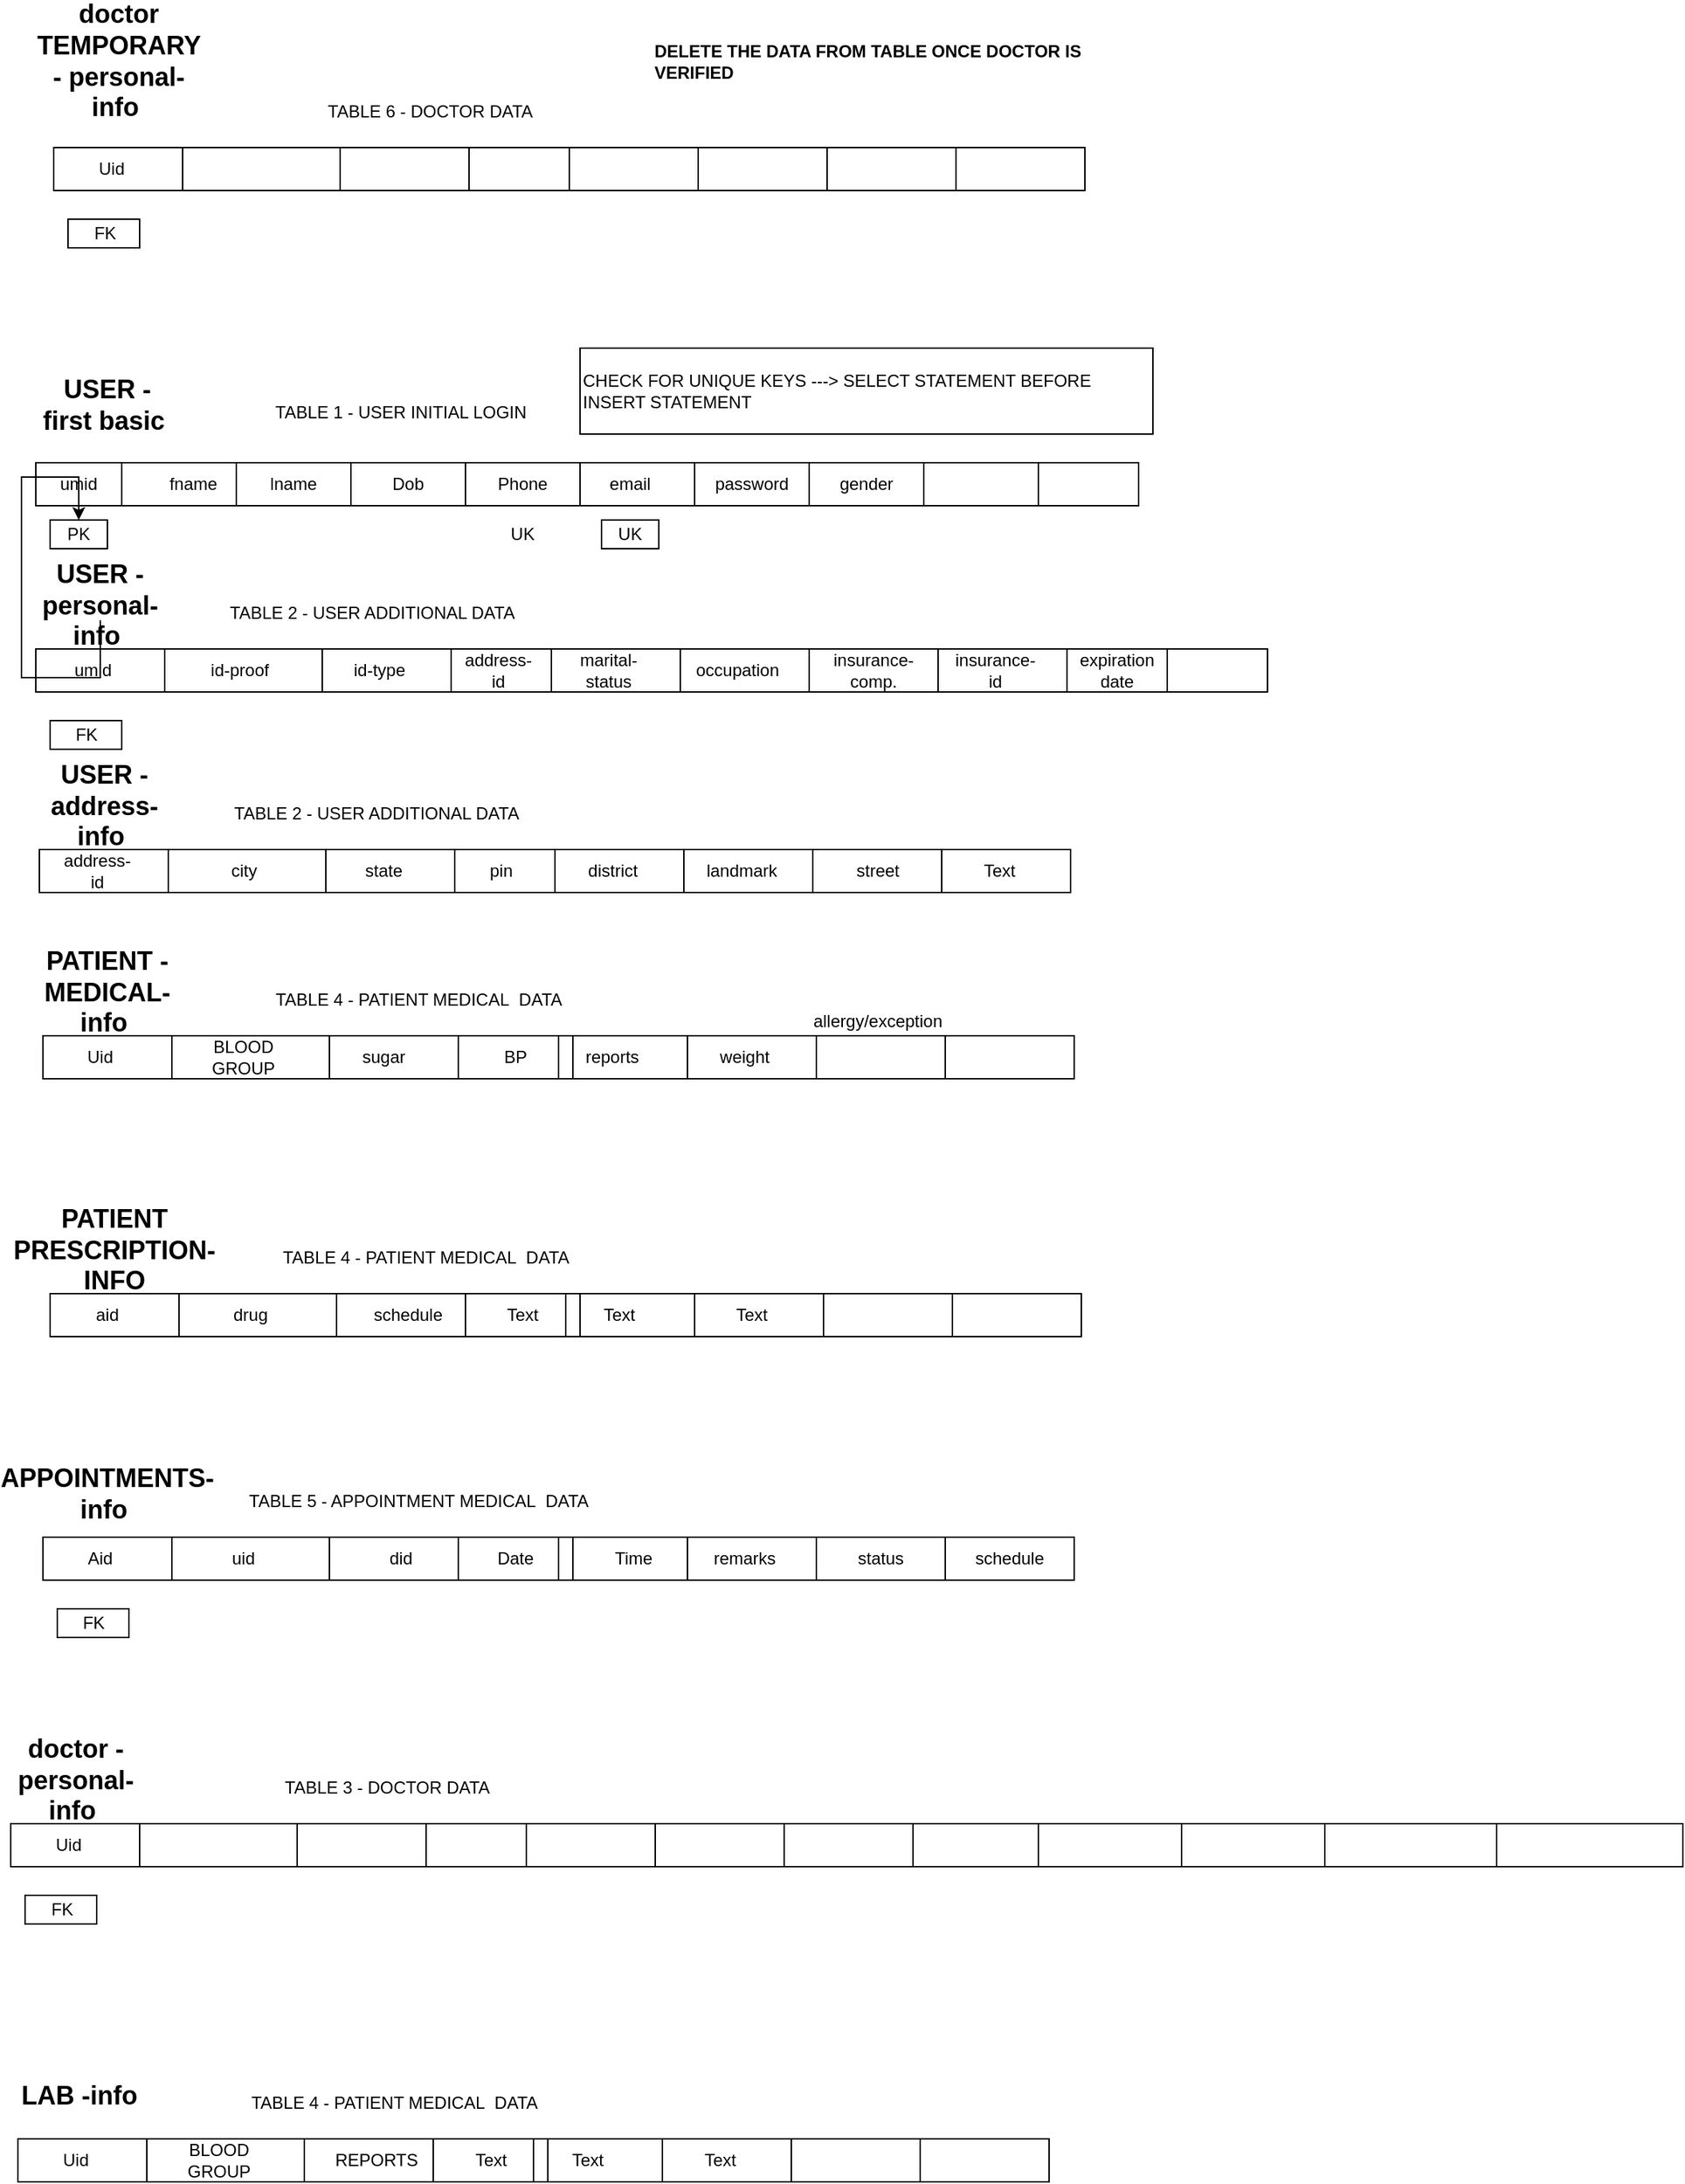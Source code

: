 <mxfile version="13.9.9" type="device"><diagram id="LDMNhRupNkOO23fEwo6g" name="Page-1"><mxGraphModel dx="930" dy="1610" grid="1" gridSize="10" guides="1" tooltips="1" connect="1" arrows="1" fold="1" page="1" pageScale="1" pageWidth="850" pageHeight="1100" math="0" shadow="0"><root><mxCell id="0"/><mxCell id="1" parent="0"/><mxCell id="-4rdSfLJGDUSueFxLwUt-2" value="" style="rounded=0;whiteSpace=wrap;html=1;" parent="1" vertex="1"><mxGeometry x="30" y="30" width="770" height="30" as="geometry"/></mxCell><mxCell id="-4rdSfLJGDUSueFxLwUt-3" value="&lt;b&gt;&lt;font style=&quot;font-size: 18px&quot;&gt;USER - first basic&amp;nbsp;&lt;/font&gt;&lt;/b&gt;" style="text;html=1;strokeColor=none;fillColor=none;align=center;verticalAlign=middle;whiteSpace=wrap;rounded=0;" parent="1" vertex="1"><mxGeometry x="30" y="-20" width="100" height="20" as="geometry"/></mxCell><mxCell id="-4rdSfLJGDUSueFxLwUt-5" value="" style="rounded=0;whiteSpace=wrap;html=1;" parent="1" vertex="1"><mxGeometry x="30" y="30" width="60" height="30" as="geometry"/></mxCell><mxCell id="-4rdSfLJGDUSueFxLwUt-6" value="" style="rounded=0;whiteSpace=wrap;html=1;" parent="1" vertex="1"><mxGeometry x="90" y="30" width="80" height="30" as="geometry"/></mxCell><mxCell id="-4rdSfLJGDUSueFxLwUt-8" value="" style="rounded=0;whiteSpace=wrap;html=1;" parent="1" vertex="1"><mxGeometry x="170" y="30" width="80" height="30" as="geometry"/></mxCell><mxCell id="-4rdSfLJGDUSueFxLwUt-9" value="" style="rounded=0;whiteSpace=wrap;html=1;" parent="1" vertex="1"><mxGeometry x="330" y="30" width="80" height="30" as="geometry"/></mxCell><mxCell id="-4rdSfLJGDUSueFxLwUt-10" value="" style="rounded=0;whiteSpace=wrap;html=1;" parent="1" vertex="1"><mxGeometry x="250" y="30" width="80" height="30" as="geometry"/></mxCell><mxCell id="-4rdSfLJGDUSueFxLwUt-11" value="" style="rounded=0;whiteSpace=wrap;html=1;" parent="1" vertex="1"><mxGeometry x="410" y="30" width="80" height="30" as="geometry"/></mxCell><mxCell id="-4rdSfLJGDUSueFxLwUt-13" value="umid" style="text;html=1;strokeColor=none;fillColor=none;align=center;verticalAlign=middle;whiteSpace=wrap;rounded=0;" parent="1" vertex="1"><mxGeometry x="40" y="35" width="40" height="20" as="geometry"/></mxCell><mxCell id="-4rdSfLJGDUSueFxLwUt-14" value="fname" style="text;html=1;strokeColor=none;fillColor=none;align=center;verticalAlign=middle;whiteSpace=wrap;rounded=0;" parent="1" vertex="1"><mxGeometry x="120" y="35" width="40" height="20" as="geometry"/></mxCell><mxCell id="-4rdSfLJGDUSueFxLwUt-15" value="lname" style="text;html=1;strokeColor=none;fillColor=none;align=center;verticalAlign=middle;whiteSpace=wrap;rounded=0;" parent="1" vertex="1"><mxGeometry x="190" y="35" width="40" height="20" as="geometry"/></mxCell><mxCell id="-4rdSfLJGDUSueFxLwUt-16" value="Phone" style="text;html=1;strokeColor=none;fillColor=none;align=center;verticalAlign=middle;whiteSpace=wrap;rounded=0;" parent="1" vertex="1"><mxGeometry x="350" y="35" width="40" height="20" as="geometry"/></mxCell><mxCell id="-4rdSfLJGDUSueFxLwUt-17" value="email" style="text;html=1;strokeColor=none;fillColor=none;align=center;verticalAlign=middle;whiteSpace=wrap;rounded=0;" parent="1" vertex="1"><mxGeometry x="425" y="35" width="40" height="20" as="geometry"/></mxCell><mxCell id="-4rdSfLJGDUSueFxLwUt-18" value="password" style="text;html=1;strokeColor=none;fillColor=none;align=center;verticalAlign=middle;whiteSpace=wrap;rounded=0;" parent="1" vertex="1"><mxGeometry x="510" y="35" width="40" height="20" as="geometry"/></mxCell><mxCell id="-4rdSfLJGDUSueFxLwUt-20" value="" style="rounded=0;whiteSpace=wrap;html=1;" parent="1" vertex="1"><mxGeometry x="570" y="30" width="80" height="30" as="geometry"/></mxCell><mxCell id="-4rdSfLJGDUSueFxLwUt-21" value="" style="rounded=0;whiteSpace=wrap;html=1;" parent="1" vertex="1"><mxGeometry x="650" y="30" width="80" height="30" as="geometry"/></mxCell><mxCell id="-4rdSfLJGDUSueFxLwUt-23" value="gender" style="text;html=1;strokeColor=none;fillColor=none;align=center;verticalAlign=middle;whiteSpace=wrap;rounded=0;" parent="1" vertex="1"><mxGeometry x="590" y="35" width="40" height="20" as="geometry"/></mxCell><mxCell id="-4rdSfLJGDUSueFxLwUt-26" value="Dob" style="text;html=1;strokeColor=none;fillColor=none;align=center;verticalAlign=middle;whiteSpace=wrap;rounded=0;" parent="1" vertex="1"><mxGeometry x="270" y="35" width="40" height="20" as="geometry"/></mxCell><mxCell id="-4rdSfLJGDUSueFxLwUt-28" value="" style="rounded=0;whiteSpace=wrap;html=1;" parent="1" vertex="1"><mxGeometry x="40" y="70" width="40" height="20" as="geometry"/></mxCell><mxCell id="-4rdSfLJGDUSueFxLwUt-29" value="PK" style="text;html=1;strokeColor=none;fillColor=none;align=center;verticalAlign=middle;whiteSpace=wrap;rounded=0;" parent="1" vertex="1"><mxGeometry x="40" y="70" width="40" height="20" as="geometry"/></mxCell><mxCell id="-4rdSfLJGDUSueFxLwUt-30" value="" style="rounded=0;whiteSpace=wrap;html=1;" parent="1" vertex="1"><mxGeometry x="425" y="70" width="40" height="20" as="geometry"/></mxCell><mxCell id="-4rdSfLJGDUSueFxLwUt-31" value="UK" style="text;html=1;strokeColor=none;fillColor=none;align=center;verticalAlign=middle;whiteSpace=wrap;rounded=0;" parent="1" vertex="1"><mxGeometry x="425" y="70" width="40" height="20" as="geometry"/></mxCell><mxCell id="-4rdSfLJGDUSueFxLwUt-32" value="UK" style="text;html=1;strokeColor=none;fillColor=none;align=center;verticalAlign=middle;whiteSpace=wrap;rounded=0;" parent="1" vertex="1"><mxGeometry x="350" y="70" width="40" height="20" as="geometry"/></mxCell><mxCell id="-4rdSfLJGDUSueFxLwUt-33" value="" style="rounded=0;whiteSpace=wrap;html=1;" parent="1" vertex="1"><mxGeometry x="30" y="160" width="720" height="30" as="geometry"/></mxCell><mxCell id="-4rdSfLJGDUSueFxLwUt-34" value="" style="rounded=0;whiteSpace=wrap;html=1;" parent="1" vertex="1"><mxGeometry x="120" y="160" width="120" height="30" as="geometry"/></mxCell><mxCell id="-4rdSfLJGDUSueFxLwUt-35" value="" style="rounded=0;whiteSpace=wrap;html=1;" parent="1" vertex="1"><mxGeometry x="30" y="160" width="90" height="30" as="geometry"/></mxCell><mxCell id="-4rdSfLJGDUSueFxLwUt-36" value="" style="rounded=0;whiteSpace=wrap;html=1;" parent="1" vertex="1"><mxGeometry x="480" y="160" width="90" height="30" as="geometry"/></mxCell><mxCell id="-4rdSfLJGDUSueFxLwUt-37" value="" style="rounded=0;whiteSpace=wrap;html=1;" parent="1" vertex="1"><mxGeometry x="300" y="160" width="90" height="30" as="geometry"/></mxCell><mxCell id="-4rdSfLJGDUSueFxLwUt-38" value="" style="rounded=0;whiteSpace=wrap;html=1;" parent="1" vertex="1"><mxGeometry x="390" y="160" width="90" height="30" as="geometry"/></mxCell><mxCell id="-4rdSfLJGDUSueFxLwUt-39" value="" style="rounded=0;whiteSpace=wrap;html=1;" parent="1" vertex="1"><mxGeometry x="230" y="160" width="90" height="30" as="geometry"/></mxCell><mxCell id="-4rdSfLJGDUSueFxLwUt-40" value="" style="rounded=0;whiteSpace=wrap;html=1;" parent="1" vertex="1"><mxGeometry x="570" y="160" width="90" height="30" as="geometry"/></mxCell><mxCell id="-4rdSfLJGDUSueFxLwUt-41" value="" style="rounded=0;whiteSpace=wrap;html=1;" parent="1" vertex="1"><mxGeometry x="660" y="160" width="90" height="30" as="geometry"/></mxCell><mxCell id="-4rdSfLJGDUSueFxLwUt-42" value="umid" style="text;html=1;strokeColor=none;fillColor=none;align=center;verticalAlign=middle;whiteSpace=wrap;rounded=0;" parent="1" vertex="1"><mxGeometry x="50" y="165" width="40" height="20" as="geometry"/></mxCell><mxCell id="-4rdSfLJGDUSueFxLwUt-43" value="" style="rounded=0;whiteSpace=wrap;html=1;" parent="1" vertex="1"><mxGeometry x="40" y="210" width="50" height="20" as="geometry"/></mxCell><mxCell id="-4rdSfLJGDUSueFxLwUt-44" value="FK" style="text;html=1;align=center;verticalAlign=middle;resizable=0;points=[];autosize=1;" parent="1" vertex="1"><mxGeometry x="50" y="210" width="30" height="20" as="geometry"/></mxCell><mxCell id="fFIlzdLJzBHjJUGeSsSw-37" value="" style="edgeStyle=orthogonalEdgeStyle;rounded=0;orthogonalLoop=1;jettySize=auto;html=1;" edge="1" parent="1" source="-4rdSfLJGDUSueFxLwUt-45" target="-4rdSfLJGDUSueFxLwUt-29"><mxGeometry relative="1" as="geometry"><Array as="points"><mxPoint x="75" y="180"/><mxPoint x="20" y="180"/><mxPoint x="20" y="40"/><mxPoint x="60" y="40"/></Array></mxGeometry></mxCell><mxCell id="-4rdSfLJGDUSueFxLwUt-45" value="&lt;b&gt;&lt;font style=&quot;font-size: 18px&quot;&gt;USER - personal-info&amp;nbsp;&lt;/font&gt;&lt;/b&gt;" style="text;html=1;strokeColor=none;fillColor=none;align=center;verticalAlign=middle;whiteSpace=wrap;rounded=0;" parent="1" vertex="1"><mxGeometry x="25" y="120" width="100" height="20" as="geometry"/></mxCell><mxCell id="wsQxySsnxsyYuEQtatn3-3" value="TABLE 1 - USER INITIAL LOGIN" style="text;html=1;strokeColor=none;fillColor=none;align=center;verticalAlign=middle;whiteSpace=wrap;rounded=0;" parent="1" vertex="1"><mxGeometry x="180" y="-20" width="210" height="30" as="geometry"/></mxCell><mxCell id="wsQxySsnxsyYuEQtatn3-4" value="TABLE 2 - USER ADDITIONAL DATA" style="text;html=1;strokeColor=none;fillColor=none;align=center;verticalAlign=middle;whiteSpace=wrap;rounded=0;" parent="1" vertex="1"><mxGeometry x="160" y="120" width="210" height="30" as="geometry"/></mxCell><mxCell id="wsQxySsnxsyYuEQtatn3-21" value="CHECK FOR UNIQUE KEYS ---&amp;gt; SELECT STATEMENT BEFORE INSERT STATEMENT&amp;nbsp;&amp;nbsp;" style="rounded=0;whiteSpace=wrap;html=1;align=left;" parent="1" vertex="1"><mxGeometry x="410" y="-50" width="400" height="60" as="geometry"/></mxCell><mxCell id="wsQxySsnxsyYuEQtatn3-64" value="" style="rounded=0;whiteSpace=wrap;html=1;" parent="1" vertex="1"><mxGeometry x="42.5" y="-190" width="720" height="30" as="geometry"/></mxCell><mxCell id="wsQxySsnxsyYuEQtatn3-65" value="" style="rounded=0;whiteSpace=wrap;html=1;" parent="1" vertex="1"><mxGeometry x="132.5" y="-190" width="120" height="30" as="geometry"/></mxCell><mxCell id="wsQxySsnxsyYuEQtatn3-66" value="" style="rounded=0;whiteSpace=wrap;html=1;" parent="1" vertex="1"><mxGeometry x="42.5" y="-190" width="90" height="30" as="geometry"/></mxCell><mxCell id="wsQxySsnxsyYuEQtatn3-67" value="" style="rounded=0;whiteSpace=wrap;html=1;" parent="1" vertex="1"><mxGeometry x="492.5" y="-190" width="90" height="30" as="geometry"/></mxCell><mxCell id="wsQxySsnxsyYuEQtatn3-68" value="" style="rounded=0;whiteSpace=wrap;html=1;" parent="1" vertex="1"><mxGeometry x="312.5" y="-190" width="90" height="30" as="geometry"/></mxCell><mxCell id="wsQxySsnxsyYuEQtatn3-69" value="" style="rounded=0;whiteSpace=wrap;html=1;" parent="1" vertex="1"><mxGeometry x="402.5" y="-190" width="90" height="30" as="geometry"/></mxCell><mxCell id="wsQxySsnxsyYuEQtatn3-70" value="" style="rounded=0;whiteSpace=wrap;html=1;" parent="1" vertex="1"><mxGeometry x="242.5" y="-190" width="90" height="30" as="geometry"/></mxCell><mxCell id="wsQxySsnxsyYuEQtatn3-71" value="" style="rounded=0;whiteSpace=wrap;html=1;" parent="1" vertex="1"><mxGeometry x="582.5" y="-190" width="90" height="30" as="geometry"/></mxCell><mxCell id="wsQxySsnxsyYuEQtatn3-72" value="" style="rounded=0;whiteSpace=wrap;html=1;" parent="1" vertex="1"><mxGeometry x="672.5" y="-190" width="90" height="30" as="geometry"/></mxCell><mxCell id="wsQxySsnxsyYuEQtatn3-73" value="Uid" style="text;html=1;strokeColor=none;fillColor=none;align=center;verticalAlign=middle;whiteSpace=wrap;rounded=0;" parent="1" vertex="1"><mxGeometry x="62.5" y="-185" width="40" height="20" as="geometry"/></mxCell><mxCell id="wsQxySsnxsyYuEQtatn3-74" value="" style="rounded=0;whiteSpace=wrap;html=1;" parent="1" vertex="1"><mxGeometry x="52.5" y="-140" width="50" height="20" as="geometry"/></mxCell><mxCell id="wsQxySsnxsyYuEQtatn3-75" value="FK" style="text;html=1;align=center;verticalAlign=middle;resizable=0;points=[];autosize=1;" parent="1" vertex="1"><mxGeometry x="62.5" y="-140" width="30" height="20" as="geometry"/></mxCell><mxCell id="wsQxySsnxsyYuEQtatn3-77" value="&lt;b&gt;&lt;font style=&quot;font-size: 18px&quot;&gt;doctor TEMPORARY - personal-info&amp;nbsp;&lt;/font&gt;&lt;/b&gt;" style="text;html=1;strokeColor=none;fillColor=none;align=center;verticalAlign=middle;whiteSpace=wrap;rounded=0;" parent="1" vertex="1"><mxGeometry x="37.5" y="-260" width="100" height="20" as="geometry"/></mxCell><mxCell id="wsQxySsnxsyYuEQtatn3-78" value="TABLE 6 - DOCTOR DATA" style="text;html=1;strokeColor=none;fillColor=none;align=center;verticalAlign=middle;whiteSpace=wrap;rounded=0;" parent="1" vertex="1"><mxGeometry x="172.5" y="-230" width="265" height="30" as="geometry"/></mxCell><mxCell id="wsQxySsnxsyYuEQtatn3-79" value="&lt;b&gt;DELETE THE DATA FROM TABLE ONCE DOCTOR IS VERIFIED&lt;/b&gt;" style="text;html=1;strokeColor=none;fillColor=none;align=left;verticalAlign=middle;whiteSpace=wrap;rounded=0;" parent="1" vertex="1"><mxGeometry x="460" y="-290" width="330" height="80" as="geometry"/></mxCell><mxCell id="fFIlzdLJzBHjJUGeSsSw-40" value="id-proof" style="text;html=1;strokeColor=none;fillColor=none;align=center;verticalAlign=middle;whiteSpace=wrap;rounded=0;" vertex="1" parent="1"><mxGeometry x="135" y="165" width="75" height="20" as="geometry"/></mxCell><mxCell id="fFIlzdLJzBHjJUGeSsSw-41" value="id-type" style="text;html=1;strokeColor=none;fillColor=none;align=center;verticalAlign=middle;whiteSpace=wrap;rounded=0;" vertex="1" parent="1"><mxGeometry x="250" y="165" width="40" height="20" as="geometry"/></mxCell><mxCell id="fFIlzdLJzBHjJUGeSsSw-42" value="address-id" style="text;html=1;strokeColor=none;fillColor=none;align=center;verticalAlign=middle;whiteSpace=wrap;rounded=0;" vertex="1" parent="1"><mxGeometry x="332.5" y="165" width="40" height="20" as="geometry"/></mxCell><mxCell id="fFIlzdLJzBHjJUGeSsSw-43" value="occupation" style="text;html=1;strokeColor=none;fillColor=none;align=center;verticalAlign=middle;whiteSpace=wrap;rounded=0;" vertex="1" parent="1"><mxGeometry x="500" y="165" width="40" height="20" as="geometry"/></mxCell><mxCell id="fFIlzdLJzBHjJUGeSsSw-44" value="marital-status" style="text;html=1;strokeColor=none;fillColor=none;align=center;verticalAlign=middle;whiteSpace=wrap;rounded=0;" vertex="1" parent="1"><mxGeometry x="410" y="165" width="40" height="20" as="geometry"/></mxCell><mxCell id="fFIlzdLJzBHjJUGeSsSw-45" value="insurance-comp." style="text;html=1;strokeColor=none;fillColor=none;align=center;verticalAlign=middle;whiteSpace=wrap;rounded=0;" vertex="1" parent="1"><mxGeometry x="595" y="165" width="40" height="20" as="geometry"/></mxCell><mxCell id="fFIlzdLJzBHjJUGeSsSw-46" value="insurance-id" style="text;html=1;strokeColor=none;fillColor=none;align=center;verticalAlign=middle;whiteSpace=wrap;rounded=0;" vertex="1" parent="1"><mxGeometry x="680" y="165" width="40" height="20" as="geometry"/></mxCell><mxCell id="fFIlzdLJzBHjJUGeSsSw-123" value="" style="rounded=0;whiteSpace=wrap;html=1;" vertex="1" parent="1"><mxGeometry x="32.5" y="300" width="720" height="30" as="geometry"/></mxCell><mxCell id="fFIlzdLJzBHjJUGeSsSw-124" value="" style="rounded=0;whiteSpace=wrap;html=1;" vertex="1" parent="1"><mxGeometry x="122.5" y="300" width="120" height="30" as="geometry"/></mxCell><mxCell id="fFIlzdLJzBHjJUGeSsSw-125" value="" style="rounded=0;whiteSpace=wrap;html=1;" vertex="1" parent="1"><mxGeometry x="32.5" y="300" width="90" height="30" as="geometry"/></mxCell><mxCell id="fFIlzdLJzBHjJUGeSsSw-126" value="" style="rounded=0;whiteSpace=wrap;html=1;" vertex="1" parent="1"><mxGeometry x="482.5" y="300" width="90" height="30" as="geometry"/></mxCell><mxCell id="fFIlzdLJzBHjJUGeSsSw-127" value="" style="rounded=0;whiteSpace=wrap;html=1;" vertex="1" parent="1"><mxGeometry x="302.5" y="300" width="90" height="30" as="geometry"/></mxCell><mxCell id="fFIlzdLJzBHjJUGeSsSw-128" value="" style="rounded=0;whiteSpace=wrap;html=1;" vertex="1" parent="1"><mxGeometry x="392.5" y="300" width="90" height="30" as="geometry"/></mxCell><mxCell id="fFIlzdLJzBHjJUGeSsSw-129" value="" style="rounded=0;whiteSpace=wrap;html=1;" vertex="1" parent="1"><mxGeometry x="232.5" y="300" width="90" height="30" as="geometry"/></mxCell><mxCell id="fFIlzdLJzBHjJUGeSsSw-130" value="" style="rounded=0;whiteSpace=wrap;html=1;" vertex="1" parent="1"><mxGeometry x="572.5" y="300" width="90" height="30" as="geometry"/></mxCell><mxCell id="fFIlzdLJzBHjJUGeSsSw-131" value="" style="rounded=0;whiteSpace=wrap;html=1;" vertex="1" parent="1"><mxGeometry x="662.5" y="300" width="90" height="30" as="geometry"/></mxCell><mxCell id="fFIlzdLJzBHjJUGeSsSw-132" value="address-id" style="text;html=1;strokeColor=none;fillColor=none;align=center;verticalAlign=middle;whiteSpace=wrap;rounded=0;" vertex="1" parent="1"><mxGeometry x="52.5" y="305" width="40" height="20" as="geometry"/></mxCell><mxCell id="fFIlzdLJzBHjJUGeSsSw-135" value="&lt;b&gt;&lt;font style=&quot;font-size: 18px&quot;&gt;USER - address-info&amp;nbsp;&lt;/font&gt;&lt;/b&gt;" style="text;html=1;strokeColor=none;fillColor=none;align=center;verticalAlign=middle;whiteSpace=wrap;rounded=0;" vertex="1" parent="1"><mxGeometry x="27.5" y="260" width="100" height="20" as="geometry"/></mxCell><mxCell id="fFIlzdLJzBHjJUGeSsSw-136" value="TABLE 2 - USER ADDITIONAL DATA" style="text;html=1;strokeColor=none;fillColor=none;align=center;verticalAlign=middle;whiteSpace=wrap;rounded=0;" vertex="1" parent="1"><mxGeometry x="162.5" y="260" width="210" height="30" as="geometry"/></mxCell><mxCell id="fFIlzdLJzBHjJUGeSsSw-137" value="city" style="text;html=1;strokeColor=none;fillColor=none;align=center;verticalAlign=middle;whiteSpace=wrap;rounded=0;" vertex="1" parent="1"><mxGeometry x="137.5" y="305" width="75" height="20" as="geometry"/></mxCell><mxCell id="fFIlzdLJzBHjJUGeSsSw-138" value="state" style="text;html=1;strokeColor=none;fillColor=none;align=center;verticalAlign=middle;whiteSpace=wrap;rounded=0;" vertex="1" parent="1"><mxGeometry x="252.5" y="305" width="40" height="20" as="geometry"/></mxCell><mxCell id="fFIlzdLJzBHjJUGeSsSw-139" value="pin" style="text;html=1;strokeColor=none;fillColor=none;align=center;verticalAlign=middle;whiteSpace=wrap;rounded=0;" vertex="1" parent="1"><mxGeometry x="335" y="305" width="40" height="20" as="geometry"/></mxCell><mxCell id="fFIlzdLJzBHjJUGeSsSw-140" value="landmark" style="text;html=1;strokeColor=none;fillColor=none;align=center;verticalAlign=middle;whiteSpace=wrap;rounded=0;" vertex="1" parent="1"><mxGeometry x="502.5" y="305" width="40" height="20" as="geometry"/></mxCell><mxCell id="fFIlzdLJzBHjJUGeSsSw-141" value="district" style="text;html=1;strokeColor=none;fillColor=none;align=center;verticalAlign=middle;whiteSpace=wrap;rounded=0;" vertex="1" parent="1"><mxGeometry x="412.5" y="305" width="40" height="20" as="geometry"/></mxCell><mxCell id="fFIlzdLJzBHjJUGeSsSw-142" value="street" style="text;html=1;strokeColor=none;fillColor=none;align=center;verticalAlign=middle;whiteSpace=wrap;rounded=0;" vertex="1" parent="1"><mxGeometry x="597.5" y="305" width="40" height="20" as="geometry"/></mxCell><mxCell id="fFIlzdLJzBHjJUGeSsSw-143" value="Text" style="text;html=1;strokeColor=none;fillColor=none;align=center;verticalAlign=middle;whiteSpace=wrap;rounded=0;" vertex="1" parent="1"><mxGeometry x="682.5" y="305" width="40" height="20" as="geometry"/></mxCell><mxCell id="fFIlzdLJzBHjJUGeSsSw-144" value="expiration date" style="rounded=0;whiteSpace=wrap;html=1;" vertex="1" parent="1"><mxGeometry x="750" y="160" width="70" height="30" as="geometry"/></mxCell><mxCell id="fFIlzdLJzBHjJUGeSsSw-145" value="" style="rounded=0;whiteSpace=wrap;html=1;" vertex="1" parent="1"><mxGeometry x="820" y="160" width="70" height="30" as="geometry"/></mxCell><mxCell id="fFIlzdLJzBHjJUGeSsSw-146" value="" style="rounded=0;whiteSpace=wrap;html=1;" vertex="1" parent="1"><mxGeometry x="35" y="430" width="720" height="30" as="geometry"/></mxCell><mxCell id="fFIlzdLJzBHjJUGeSsSw-147" value="" style="rounded=0;whiteSpace=wrap;html=1;" vertex="1" parent="1"><mxGeometry x="125" y="430" width="120" height="30" as="geometry"/></mxCell><mxCell id="fFIlzdLJzBHjJUGeSsSw-148" value="" style="rounded=0;whiteSpace=wrap;html=1;" vertex="1" parent="1"><mxGeometry x="35" y="430" width="90" height="30" as="geometry"/></mxCell><mxCell id="fFIlzdLJzBHjJUGeSsSw-149" value="" style="rounded=0;whiteSpace=wrap;html=1;" vertex="1" parent="1"><mxGeometry x="485" y="430" width="90" height="30" as="geometry"/></mxCell><mxCell id="fFIlzdLJzBHjJUGeSsSw-150" value="" style="rounded=0;whiteSpace=wrap;html=1;" vertex="1" parent="1"><mxGeometry x="305" y="430" width="90" height="30" as="geometry"/></mxCell><mxCell id="fFIlzdLJzBHjJUGeSsSw-151" value="" style="rounded=0;whiteSpace=wrap;html=1;" vertex="1" parent="1"><mxGeometry x="405" y="430" width="80" height="30" as="geometry"/></mxCell><mxCell id="fFIlzdLJzBHjJUGeSsSw-152" value="" style="rounded=0;whiteSpace=wrap;html=1;" vertex="1" parent="1"><mxGeometry x="235" y="430" width="90" height="30" as="geometry"/></mxCell><mxCell id="fFIlzdLJzBHjJUGeSsSw-153" value="" style="rounded=0;whiteSpace=wrap;html=1;" vertex="1" parent="1"><mxGeometry x="575" y="430" width="90" height="30" as="geometry"/></mxCell><mxCell id="fFIlzdLJzBHjJUGeSsSw-155" value="Uid" style="text;html=1;strokeColor=none;fillColor=none;align=center;verticalAlign=middle;whiteSpace=wrap;rounded=0;" vertex="1" parent="1"><mxGeometry x="55" y="435" width="40" height="20" as="geometry"/></mxCell><mxCell id="fFIlzdLJzBHjJUGeSsSw-158" value="&lt;b&gt;&lt;font style=&quot;font-size: 18px&quot;&gt;PATIENT - MEDICAL-info&amp;nbsp;&lt;/font&gt;&lt;/b&gt;" style="text;html=1;strokeColor=none;fillColor=none;align=center;verticalAlign=middle;whiteSpace=wrap;rounded=0;" vertex="1" parent="1"><mxGeometry x="30" y="390" width="100" height="20" as="geometry"/></mxCell><mxCell id="fFIlzdLJzBHjJUGeSsSw-159" value="TABLE 4 - PATIENT MEDICAL&amp;nbsp; DATA" style="text;html=1;strokeColor=none;fillColor=none;align=center;verticalAlign=middle;whiteSpace=wrap;rounded=0;" vertex="1" parent="1"><mxGeometry x="165" y="390" width="265" height="30" as="geometry"/></mxCell><mxCell id="fFIlzdLJzBHjJUGeSsSw-160" value="BLOOD GROUP" style="text;html=1;strokeColor=none;fillColor=none;align=center;verticalAlign=middle;whiteSpace=wrap;rounded=0;" vertex="1" parent="1"><mxGeometry x="155" y="435" width="40" height="20" as="geometry"/></mxCell><mxCell id="fFIlzdLJzBHjJUGeSsSw-162" value="BP" style="text;html=1;strokeColor=none;fillColor=none;align=center;verticalAlign=middle;whiteSpace=wrap;rounded=0;" vertex="1" parent="1"><mxGeometry x="345" y="435" width="40" height="20" as="geometry"/></mxCell><mxCell id="fFIlzdLJzBHjJUGeSsSw-163" value="reports" style="text;html=1;strokeColor=none;fillColor=none;align=center;verticalAlign=middle;whiteSpace=wrap;rounded=0;" vertex="1" parent="1"><mxGeometry x="415" y="435" width="35" height="20" as="geometry"/></mxCell><mxCell id="fFIlzdLJzBHjJUGeSsSw-164" value="weight" style="text;html=1;strokeColor=none;fillColor=none;align=center;verticalAlign=middle;whiteSpace=wrap;rounded=0;" vertex="1" parent="1"><mxGeometry x="505" y="435" width="40" height="20" as="geometry"/></mxCell><mxCell id="fFIlzdLJzBHjJUGeSsSw-315" value="" style="rounded=0;whiteSpace=wrap;html=1;" vertex="1" parent="1"><mxGeometry x="17.5" y="1200" width="720" height="30" as="geometry"/></mxCell><mxCell id="fFIlzdLJzBHjJUGeSsSw-316" value="" style="rounded=0;whiteSpace=wrap;html=1;" vertex="1" parent="1"><mxGeometry x="107.5" y="1200" width="120" height="30" as="geometry"/></mxCell><mxCell id="fFIlzdLJzBHjJUGeSsSw-317" value="" style="rounded=0;whiteSpace=wrap;html=1;" vertex="1" parent="1"><mxGeometry x="17.5" y="1200" width="90" height="30" as="geometry"/></mxCell><mxCell id="fFIlzdLJzBHjJUGeSsSw-318" value="" style="rounded=0;whiteSpace=wrap;html=1;" vertex="1" parent="1"><mxGeometry x="467.5" y="1200" width="90" height="30" as="geometry"/></mxCell><mxCell id="fFIlzdLJzBHjJUGeSsSw-319" value="" style="rounded=0;whiteSpace=wrap;html=1;" vertex="1" parent="1"><mxGeometry x="287.5" y="1200" width="90" height="30" as="geometry"/></mxCell><mxCell id="fFIlzdLJzBHjJUGeSsSw-320" value="" style="rounded=0;whiteSpace=wrap;html=1;" vertex="1" parent="1"><mxGeometry x="387.5" y="1200" width="80" height="30" as="geometry"/></mxCell><mxCell id="fFIlzdLJzBHjJUGeSsSw-321" value="" style="rounded=0;whiteSpace=wrap;html=1;" vertex="1" parent="1"><mxGeometry x="217.5" y="1200" width="90" height="30" as="geometry"/></mxCell><mxCell id="fFIlzdLJzBHjJUGeSsSw-322" value="" style="rounded=0;whiteSpace=wrap;html=1;" vertex="1" parent="1"><mxGeometry x="557.5" y="1200" width="90" height="30" as="geometry"/></mxCell><mxCell id="fFIlzdLJzBHjJUGeSsSw-323" value="" style="rounded=0;whiteSpace=wrap;html=1;" vertex="1" parent="1"><mxGeometry x="647.5" y="1200" width="90" height="30" as="geometry"/></mxCell><mxCell id="fFIlzdLJzBHjJUGeSsSw-324" value="Uid" style="text;html=1;strokeColor=none;fillColor=none;align=center;verticalAlign=middle;whiteSpace=wrap;rounded=0;" vertex="1" parent="1"><mxGeometry x="37.5" y="1205" width="40" height="20" as="geometry"/></mxCell><mxCell id="fFIlzdLJzBHjJUGeSsSw-325" value="&lt;b&gt;&lt;font style=&quot;font-size: 18px&quot;&gt;LAB -info&amp;nbsp;&lt;/font&gt;&lt;/b&gt;" style="text;html=1;strokeColor=none;fillColor=none;align=center;verticalAlign=middle;whiteSpace=wrap;rounded=0;" vertex="1" parent="1"><mxGeometry x="12.5" y="1160" width="100" height="20" as="geometry"/></mxCell><mxCell id="fFIlzdLJzBHjJUGeSsSw-326" value="TABLE 4 - PATIENT MEDICAL&amp;nbsp; DATA" style="text;html=1;strokeColor=none;fillColor=none;align=center;verticalAlign=middle;whiteSpace=wrap;rounded=0;" vertex="1" parent="1"><mxGeometry x="147.5" y="1160" width="265" height="30" as="geometry"/></mxCell><mxCell id="fFIlzdLJzBHjJUGeSsSw-327" value="BLOOD GROUP" style="text;html=1;strokeColor=none;fillColor=none;align=center;verticalAlign=middle;whiteSpace=wrap;rounded=0;" vertex="1" parent="1"><mxGeometry x="137.5" y="1205" width="40" height="20" as="geometry"/></mxCell><mxCell id="fFIlzdLJzBHjJUGeSsSw-328" value="REPORTS" style="text;html=1;strokeColor=none;fillColor=none;align=center;verticalAlign=middle;whiteSpace=wrap;rounded=0;" vertex="1" parent="1"><mxGeometry x="237.5" y="1205" width="60" height="20" as="geometry"/></mxCell><mxCell id="fFIlzdLJzBHjJUGeSsSw-329" value="Text" style="text;html=1;strokeColor=none;fillColor=none;align=center;verticalAlign=middle;whiteSpace=wrap;rounded=0;" vertex="1" parent="1"><mxGeometry x="327.5" y="1205" width="40" height="20" as="geometry"/></mxCell><mxCell id="fFIlzdLJzBHjJUGeSsSw-330" value="Text" style="text;html=1;strokeColor=none;fillColor=none;align=center;verticalAlign=middle;whiteSpace=wrap;rounded=0;" vertex="1" parent="1"><mxGeometry x="397.5" y="1205" width="35" height="20" as="geometry"/></mxCell><mxCell id="fFIlzdLJzBHjJUGeSsSw-331" value="Text" style="text;html=1;strokeColor=none;fillColor=none;align=center;verticalAlign=middle;whiteSpace=wrap;rounded=0;" vertex="1" parent="1"><mxGeometry x="487.5" y="1205" width="40" height="20" as="geometry"/></mxCell><mxCell id="fFIlzdLJzBHjJUGeSsSw-332" value="" style="rounded=0;whiteSpace=wrap;html=1;" vertex="1" parent="1"><mxGeometry x="40" y="610" width="720" height="30" as="geometry"/></mxCell><mxCell id="fFIlzdLJzBHjJUGeSsSw-333" value="" style="rounded=0;whiteSpace=wrap;html=1;" vertex="1" parent="1"><mxGeometry x="130" y="610" width="120" height="30" as="geometry"/></mxCell><mxCell id="fFIlzdLJzBHjJUGeSsSw-334" value="" style="rounded=0;whiteSpace=wrap;html=1;" vertex="1" parent="1"><mxGeometry x="40" y="610" width="90" height="30" as="geometry"/></mxCell><mxCell id="fFIlzdLJzBHjJUGeSsSw-335" value="" style="rounded=0;whiteSpace=wrap;html=1;" vertex="1" parent="1"><mxGeometry x="490" y="610" width="90" height="30" as="geometry"/></mxCell><mxCell id="fFIlzdLJzBHjJUGeSsSw-336" value="" style="rounded=0;whiteSpace=wrap;html=1;" vertex="1" parent="1"><mxGeometry x="310" y="610" width="90" height="30" as="geometry"/></mxCell><mxCell id="fFIlzdLJzBHjJUGeSsSw-337" value="" style="rounded=0;whiteSpace=wrap;html=1;" vertex="1" parent="1"><mxGeometry x="410" y="610" width="80" height="30" as="geometry"/></mxCell><mxCell id="fFIlzdLJzBHjJUGeSsSw-338" value="" style="rounded=0;whiteSpace=wrap;html=1;" vertex="1" parent="1"><mxGeometry x="240" y="610" width="90" height="30" as="geometry"/></mxCell><mxCell id="fFIlzdLJzBHjJUGeSsSw-339" value="" style="rounded=0;whiteSpace=wrap;html=1;" vertex="1" parent="1"><mxGeometry x="580" y="610" width="90" height="30" as="geometry"/></mxCell><mxCell id="fFIlzdLJzBHjJUGeSsSw-340" value="" style="rounded=0;whiteSpace=wrap;html=1;" vertex="1" parent="1"><mxGeometry x="670" y="610" width="90" height="30" as="geometry"/></mxCell><mxCell id="fFIlzdLJzBHjJUGeSsSw-341" value="aid" style="text;html=1;strokeColor=none;fillColor=none;align=center;verticalAlign=middle;whiteSpace=wrap;rounded=0;" vertex="1" parent="1"><mxGeometry x="60" y="615" width="40" height="20" as="geometry"/></mxCell><mxCell id="fFIlzdLJzBHjJUGeSsSw-342" value="&lt;b&gt;&lt;font style=&quot;font-size: 18px&quot;&gt;PATIENT PRESCRIPTION-INFO&lt;/font&gt;&lt;/b&gt;" style="text;html=1;strokeColor=none;fillColor=none;align=center;verticalAlign=middle;whiteSpace=wrap;rounded=0;" vertex="1" parent="1"><mxGeometry x="35" y="570" width="100" height="20" as="geometry"/></mxCell><mxCell id="fFIlzdLJzBHjJUGeSsSw-343" value="TABLE 4 - PATIENT MEDICAL&amp;nbsp; DATA" style="text;html=1;strokeColor=none;fillColor=none;align=center;verticalAlign=middle;whiteSpace=wrap;rounded=0;" vertex="1" parent="1"><mxGeometry x="170" y="570" width="265" height="30" as="geometry"/></mxCell><mxCell id="fFIlzdLJzBHjJUGeSsSw-344" value="drug" style="text;html=1;strokeColor=none;fillColor=none;align=center;verticalAlign=middle;whiteSpace=wrap;rounded=0;" vertex="1" parent="1"><mxGeometry x="160" y="615" width="40" height="20" as="geometry"/></mxCell><mxCell id="fFIlzdLJzBHjJUGeSsSw-345" value="schedule" style="text;html=1;strokeColor=none;fillColor=none;align=center;verticalAlign=middle;whiteSpace=wrap;rounded=0;" vertex="1" parent="1"><mxGeometry x="260" y="615" width="60" height="20" as="geometry"/></mxCell><mxCell id="fFIlzdLJzBHjJUGeSsSw-346" value="Text" style="text;html=1;strokeColor=none;fillColor=none;align=center;verticalAlign=middle;whiteSpace=wrap;rounded=0;" vertex="1" parent="1"><mxGeometry x="350" y="615" width="40" height="20" as="geometry"/></mxCell><mxCell id="fFIlzdLJzBHjJUGeSsSw-347" value="Text" style="text;html=1;strokeColor=none;fillColor=none;align=center;verticalAlign=middle;whiteSpace=wrap;rounded=0;" vertex="1" parent="1"><mxGeometry x="420" y="615" width="35" height="20" as="geometry"/></mxCell><mxCell id="fFIlzdLJzBHjJUGeSsSw-348" value="Text" style="text;html=1;strokeColor=none;fillColor=none;align=center;verticalAlign=middle;whiteSpace=wrap;rounded=0;" vertex="1" parent="1"><mxGeometry x="510" y="615" width="40" height="20" as="geometry"/></mxCell><mxCell id="fFIlzdLJzBHjJUGeSsSw-352" value="sugar" style="text;html=1;strokeColor=none;fillColor=none;align=center;verticalAlign=middle;whiteSpace=wrap;rounded=0;" vertex="1" parent="1"><mxGeometry x="252.5" y="435" width="40" height="20" as="geometry"/></mxCell><mxCell id="fFIlzdLJzBHjJUGeSsSw-353" value="allergy/exception" style="text;html=1;strokeColor=none;fillColor=none;align=center;verticalAlign=middle;whiteSpace=wrap;rounded=0;" vertex="1" parent="1"><mxGeometry x="597.5" y="410" width="40" height="20" as="geometry"/></mxCell><mxCell id="fFIlzdLJzBHjJUGeSsSw-380" value="" style="rounded=0;whiteSpace=wrap;html=1;" vertex="1" parent="1"><mxGeometry x="12.5" y="980" width="720" height="30" as="geometry"/></mxCell><mxCell id="fFIlzdLJzBHjJUGeSsSw-381" value="" style="rounded=0;whiteSpace=wrap;html=1;" vertex="1" parent="1"><mxGeometry x="102.5" y="980" width="120" height="30" as="geometry"/></mxCell><mxCell id="fFIlzdLJzBHjJUGeSsSw-382" value="" style="rounded=0;whiteSpace=wrap;html=1;" vertex="1" parent="1"><mxGeometry x="12.5" y="980" width="90" height="30" as="geometry"/></mxCell><mxCell id="fFIlzdLJzBHjJUGeSsSw-383" value="" style="rounded=0;whiteSpace=wrap;html=1;" vertex="1" parent="1"><mxGeometry x="462.5" y="980" width="90" height="30" as="geometry"/></mxCell><mxCell id="fFIlzdLJzBHjJUGeSsSw-384" value="" style="rounded=0;whiteSpace=wrap;html=1;" vertex="1" parent="1"><mxGeometry x="282.5" y="980" width="90" height="30" as="geometry"/></mxCell><mxCell id="fFIlzdLJzBHjJUGeSsSw-385" value="" style="rounded=0;whiteSpace=wrap;html=1;" vertex="1" parent="1"><mxGeometry x="372.5" y="980" width="90" height="30" as="geometry"/></mxCell><mxCell id="fFIlzdLJzBHjJUGeSsSw-386" value="" style="rounded=0;whiteSpace=wrap;html=1;" vertex="1" parent="1"><mxGeometry x="212.5" y="980" width="90" height="30" as="geometry"/></mxCell><mxCell id="fFIlzdLJzBHjJUGeSsSw-387" value="" style="rounded=0;whiteSpace=wrap;html=1;" vertex="1" parent="1"><mxGeometry x="552.5" y="980" width="90" height="30" as="geometry"/></mxCell><mxCell id="fFIlzdLJzBHjJUGeSsSw-388" value="" style="rounded=0;whiteSpace=wrap;html=1;" vertex="1" parent="1"><mxGeometry x="642.5" y="980" width="90" height="30" as="geometry"/></mxCell><mxCell id="fFIlzdLJzBHjJUGeSsSw-389" value="Uid" style="text;html=1;strokeColor=none;fillColor=none;align=center;verticalAlign=middle;whiteSpace=wrap;rounded=0;" vertex="1" parent="1"><mxGeometry x="32.5" y="985" width="40" height="20" as="geometry"/></mxCell><mxCell id="fFIlzdLJzBHjJUGeSsSw-390" value="" style="rounded=0;whiteSpace=wrap;html=1;" vertex="1" parent="1"><mxGeometry x="22.5" y="1030" width="50" height="20" as="geometry"/></mxCell><mxCell id="fFIlzdLJzBHjJUGeSsSw-391" value="FK" style="text;html=1;align=center;verticalAlign=middle;resizable=0;points=[];autosize=1;" vertex="1" parent="1"><mxGeometry x="32.5" y="1030" width="30" height="20" as="geometry"/></mxCell><mxCell id="fFIlzdLJzBHjJUGeSsSw-392" value="&lt;b&gt;&lt;font style=&quot;font-size: 18px&quot;&gt;doctor - personal-info&amp;nbsp;&lt;/font&gt;&lt;/b&gt;" style="text;html=1;strokeColor=none;fillColor=none;align=center;verticalAlign=middle;whiteSpace=wrap;rounded=0;" vertex="1" parent="1"><mxGeometry x="7.5" y="940" width="100" height="20" as="geometry"/></mxCell><mxCell id="fFIlzdLJzBHjJUGeSsSw-393" value="TABLE 3 - DOCTOR DATA" style="text;html=1;strokeColor=none;fillColor=none;align=center;verticalAlign=middle;whiteSpace=wrap;rounded=0;" vertex="1" parent="1"><mxGeometry x="142.5" y="940" width="265" height="30" as="geometry"/></mxCell><mxCell id="fFIlzdLJzBHjJUGeSsSw-405" value="" style="rounded=0;whiteSpace=wrap;html=1;" vertex="1" parent="1"><mxGeometry x="35" y="780" width="720" height="30" as="geometry"/></mxCell><mxCell id="fFIlzdLJzBHjJUGeSsSw-406" value="" style="rounded=0;whiteSpace=wrap;html=1;" vertex="1" parent="1"><mxGeometry x="125" y="780" width="120" height="30" as="geometry"/></mxCell><mxCell id="fFIlzdLJzBHjJUGeSsSw-407" value="" style="rounded=0;whiteSpace=wrap;html=1;" vertex="1" parent="1"><mxGeometry x="35" y="780" width="90" height="30" as="geometry"/></mxCell><mxCell id="fFIlzdLJzBHjJUGeSsSw-408" value="" style="rounded=0;whiteSpace=wrap;html=1;" vertex="1" parent="1"><mxGeometry x="485" y="780" width="90" height="30" as="geometry"/></mxCell><mxCell id="fFIlzdLJzBHjJUGeSsSw-409" value="" style="rounded=0;whiteSpace=wrap;html=1;" vertex="1" parent="1"><mxGeometry x="305" y="780" width="90" height="30" as="geometry"/></mxCell><mxCell id="fFIlzdLJzBHjJUGeSsSw-410" value="" style="rounded=0;whiteSpace=wrap;html=1;" vertex="1" parent="1"><mxGeometry x="405" y="780" width="80" height="30" as="geometry"/></mxCell><mxCell id="fFIlzdLJzBHjJUGeSsSw-411" value="" style="rounded=0;whiteSpace=wrap;html=1;" vertex="1" parent="1"><mxGeometry x="235" y="780" width="90" height="30" as="geometry"/></mxCell><mxCell id="fFIlzdLJzBHjJUGeSsSw-412" value="" style="rounded=0;whiteSpace=wrap;html=1;" vertex="1" parent="1"><mxGeometry x="575" y="780" width="90" height="30" as="geometry"/></mxCell><mxCell id="fFIlzdLJzBHjJUGeSsSw-413" value="" style="rounded=0;whiteSpace=wrap;html=1;" vertex="1" parent="1"><mxGeometry x="665" y="780" width="90" height="30" as="geometry"/></mxCell><mxCell id="fFIlzdLJzBHjJUGeSsSw-414" value="Aid" style="text;html=1;strokeColor=none;fillColor=none;align=center;verticalAlign=middle;whiteSpace=wrap;rounded=0;" vertex="1" parent="1"><mxGeometry x="55" y="785" width="40" height="20" as="geometry"/></mxCell><mxCell id="fFIlzdLJzBHjJUGeSsSw-415" value="" style="rounded=0;whiteSpace=wrap;html=1;" vertex="1" parent="1"><mxGeometry x="45" y="830" width="50" height="20" as="geometry"/></mxCell><mxCell id="fFIlzdLJzBHjJUGeSsSw-416" value="FK" style="text;html=1;align=center;verticalAlign=middle;resizable=0;points=[];autosize=1;" vertex="1" parent="1"><mxGeometry x="55" y="830" width="30" height="20" as="geometry"/></mxCell><mxCell id="fFIlzdLJzBHjJUGeSsSw-417" value="&lt;b&gt;&lt;font style=&quot;font-size: 18px&quot;&gt;APPOINTMENTS-info&amp;nbsp;&lt;/font&gt;&lt;/b&gt;" style="text;html=1;strokeColor=none;fillColor=none;align=center;verticalAlign=middle;whiteSpace=wrap;rounded=0;" vertex="1" parent="1"><mxGeometry x="30" y="740" width="100" height="20" as="geometry"/></mxCell><mxCell id="fFIlzdLJzBHjJUGeSsSw-418" value="TABLE 5 - APPOINTMENT MEDICAL&amp;nbsp; DATA" style="text;html=1;strokeColor=none;fillColor=none;align=center;verticalAlign=middle;whiteSpace=wrap;rounded=0;" vertex="1" parent="1"><mxGeometry x="165" y="740" width="265" height="30" as="geometry"/></mxCell><mxCell id="fFIlzdLJzBHjJUGeSsSw-419" value="uid" style="text;html=1;strokeColor=none;fillColor=none;align=center;verticalAlign=middle;whiteSpace=wrap;rounded=0;" vertex="1" parent="1"><mxGeometry x="155" y="785" width="40" height="20" as="geometry"/></mxCell><mxCell id="fFIlzdLJzBHjJUGeSsSw-420" value="did" style="text;html=1;strokeColor=none;fillColor=none;align=center;verticalAlign=middle;whiteSpace=wrap;rounded=0;" vertex="1" parent="1"><mxGeometry x="255" y="785" width="60" height="20" as="geometry"/></mxCell><mxCell id="fFIlzdLJzBHjJUGeSsSw-421" value="Date" style="text;html=1;strokeColor=none;fillColor=none;align=center;verticalAlign=middle;whiteSpace=wrap;rounded=0;" vertex="1" parent="1"><mxGeometry x="345" y="785" width="40" height="20" as="geometry"/></mxCell><mxCell id="fFIlzdLJzBHjJUGeSsSw-422" value="Time" style="text;html=1;strokeColor=none;fillColor=none;align=center;verticalAlign=middle;whiteSpace=wrap;rounded=0;" vertex="1" parent="1"><mxGeometry x="415" y="785" width="65" height="20" as="geometry"/></mxCell><mxCell id="fFIlzdLJzBHjJUGeSsSw-423" value="remarks" style="text;html=1;strokeColor=none;fillColor=none;align=center;verticalAlign=middle;whiteSpace=wrap;rounded=0;" vertex="1" parent="1"><mxGeometry x="505" y="785" width="40" height="20" as="geometry"/></mxCell><mxCell id="fFIlzdLJzBHjJUGeSsSw-424" value="status" style="text;html=1;strokeColor=none;fillColor=none;align=center;verticalAlign=middle;whiteSpace=wrap;rounded=0;" vertex="1" parent="1"><mxGeometry x="590" y="785" width="60" height="20" as="geometry"/></mxCell><mxCell id="fFIlzdLJzBHjJUGeSsSw-425" value="schedule" style="text;html=1;strokeColor=none;fillColor=none;align=center;verticalAlign=middle;whiteSpace=wrap;rounded=0;" vertex="1" parent="1"><mxGeometry x="690" y="785" width="40" height="20" as="geometry"/></mxCell><mxCell id="fFIlzdLJzBHjJUGeSsSw-426" value="" style="rounded=0;whiteSpace=wrap;html=1;" vertex="1" parent="1"><mxGeometry x="730" y="980" width="100" height="30" as="geometry"/></mxCell><mxCell id="fFIlzdLJzBHjJUGeSsSw-427" value="" style="rounded=0;whiteSpace=wrap;html=1;" vertex="1" parent="1"><mxGeometry x="830" y="980" width="100" height="30" as="geometry"/></mxCell><mxCell id="fFIlzdLJzBHjJUGeSsSw-428" value="" style="rounded=0;whiteSpace=wrap;html=1;" vertex="1" parent="1"><mxGeometry x="930" y="980" width="120" height="30" as="geometry"/></mxCell><mxCell id="fFIlzdLJzBHjJUGeSsSw-430" value="" style="rounded=0;whiteSpace=wrap;html=1;" vertex="1" parent="1"><mxGeometry x="1050" y="980" width="130" height="30" as="geometry"/></mxCell></root></mxGraphModel></diagram></mxfile>